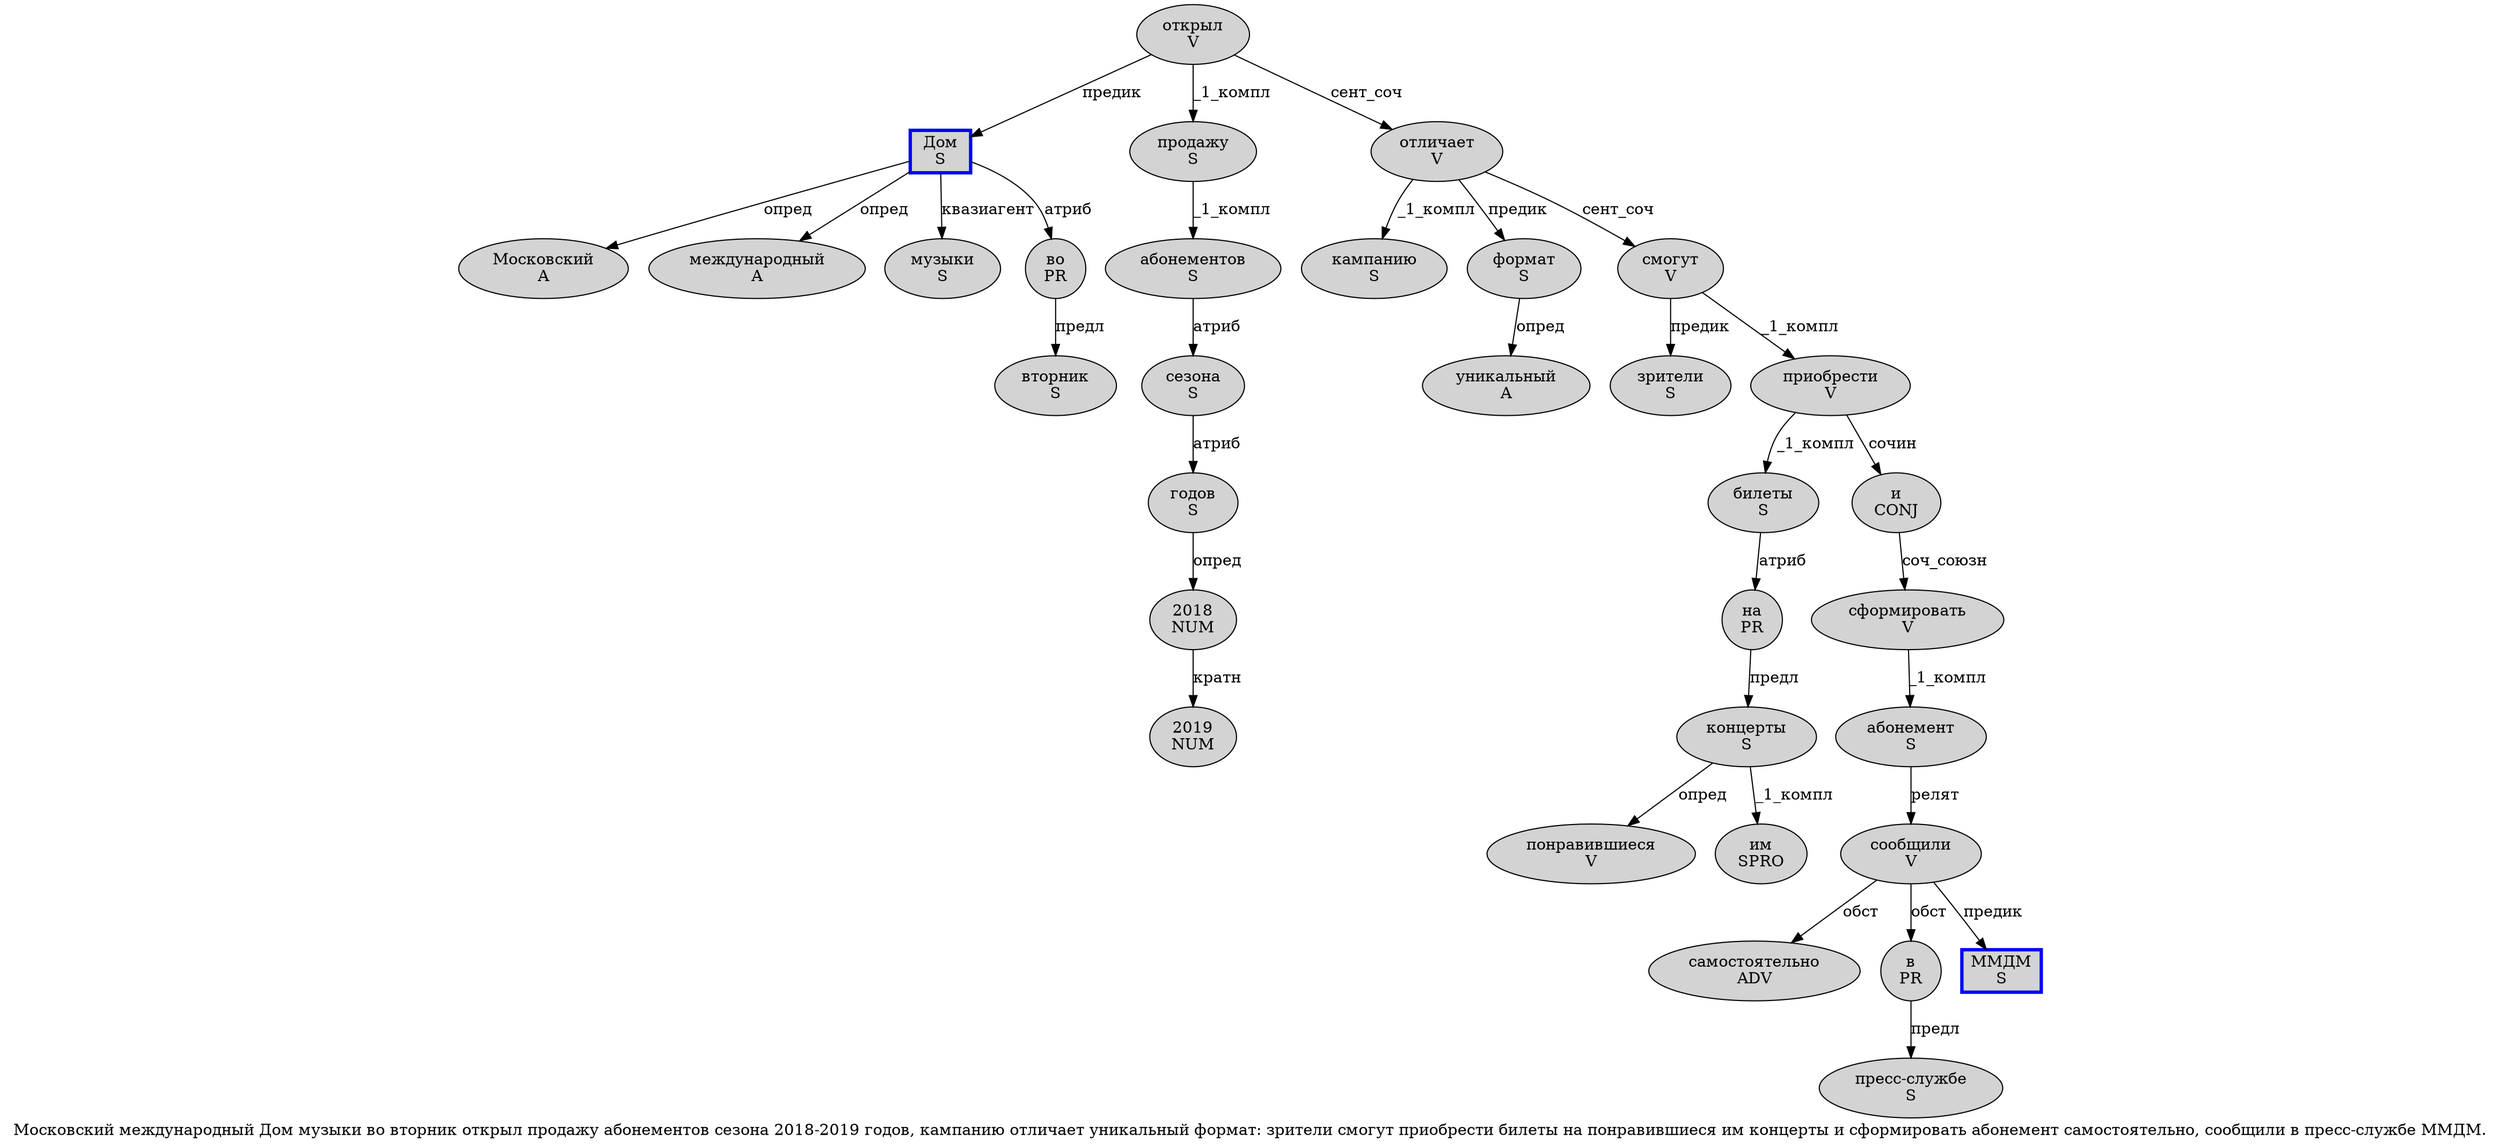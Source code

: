 digraph SENTENCE_942 {
	graph [label="Московский международный Дом музыки во вторник открыл продажу абонементов сезона 2018-2019 годов, кампанию отличает уникальный формат: зрители смогут приобрести билеты на понравившиеся им концерты и сформировать абонемент самостоятельно, сообщили в пресс-службе ММДМ."]
	node [style=filled]
		0 [label="Московский
A" color="" fillcolor=lightgray penwidth=1 shape=ellipse]
		1 [label="международный
A" color="" fillcolor=lightgray penwidth=1 shape=ellipse]
		2 [label="Дом
S" color=blue fillcolor=lightgray penwidth=3 shape=box]
		3 [label="музыки
S" color="" fillcolor=lightgray penwidth=1 shape=ellipse]
		4 [label="во
PR" color="" fillcolor=lightgray penwidth=1 shape=ellipse]
		5 [label="вторник
S" color="" fillcolor=lightgray penwidth=1 shape=ellipse]
		6 [label="открыл
V" color="" fillcolor=lightgray penwidth=1 shape=ellipse]
		7 [label="продажу
S" color="" fillcolor=lightgray penwidth=1 shape=ellipse]
		8 [label="абонементов
S" color="" fillcolor=lightgray penwidth=1 shape=ellipse]
		9 [label="сезона
S" color="" fillcolor=lightgray penwidth=1 shape=ellipse]
		10 [label="2018
NUM" color="" fillcolor=lightgray penwidth=1 shape=ellipse]
		12 [label="2019
NUM" color="" fillcolor=lightgray penwidth=1 shape=ellipse]
		13 [label="годов
S" color="" fillcolor=lightgray penwidth=1 shape=ellipse]
		15 [label="кампанию
S" color="" fillcolor=lightgray penwidth=1 shape=ellipse]
		16 [label="отличает
V" color="" fillcolor=lightgray penwidth=1 shape=ellipse]
		17 [label="уникальный
A" color="" fillcolor=lightgray penwidth=1 shape=ellipse]
		18 [label="формат
S" color="" fillcolor=lightgray penwidth=1 shape=ellipse]
		20 [label="зрители
S" color="" fillcolor=lightgray penwidth=1 shape=ellipse]
		21 [label="смогут
V" color="" fillcolor=lightgray penwidth=1 shape=ellipse]
		22 [label="приобрести
V" color="" fillcolor=lightgray penwidth=1 shape=ellipse]
		23 [label="билеты
S" color="" fillcolor=lightgray penwidth=1 shape=ellipse]
		24 [label="на
PR" color="" fillcolor=lightgray penwidth=1 shape=ellipse]
		25 [label="понравившиеся
V" color="" fillcolor=lightgray penwidth=1 shape=ellipse]
		26 [label="им
SPRO" color="" fillcolor=lightgray penwidth=1 shape=ellipse]
		27 [label="концерты
S" color="" fillcolor=lightgray penwidth=1 shape=ellipse]
		28 [label="и
CONJ" color="" fillcolor=lightgray penwidth=1 shape=ellipse]
		29 [label="сформировать
V" color="" fillcolor=lightgray penwidth=1 shape=ellipse]
		30 [label="абонемент
S" color="" fillcolor=lightgray penwidth=1 shape=ellipse]
		31 [label="самостоятельно
ADV" color="" fillcolor=lightgray penwidth=1 shape=ellipse]
		33 [label="сообщили
V" color="" fillcolor=lightgray penwidth=1 shape=ellipse]
		34 [label="в
PR" color="" fillcolor=lightgray penwidth=1 shape=ellipse]
		35 [label="пресс-службе
S" color="" fillcolor=lightgray penwidth=1 shape=ellipse]
		36 [label="ММДМ
S" color=blue fillcolor=lightgray penwidth=3 shape=box]
			7 -> 8 [label="_1_компл"]
			33 -> 31 [label="обст"]
			33 -> 34 [label="обст"]
			33 -> 36 [label="предик"]
			28 -> 29 [label="соч_союзн"]
			13 -> 10 [label="опред"]
			24 -> 27 [label="предл"]
			23 -> 24 [label="атриб"]
			27 -> 25 [label="опред"]
			27 -> 26 [label="_1_компл"]
			8 -> 9 [label="атриб"]
			22 -> 23 [label="_1_компл"]
			22 -> 28 [label="сочин"]
			4 -> 5 [label="предл"]
			18 -> 17 [label="опред"]
			10 -> 12 [label="кратн"]
			16 -> 15 [label="_1_компл"]
			16 -> 18 [label="предик"]
			16 -> 21 [label="сент_соч"]
			30 -> 33 [label="релят"]
			9 -> 13 [label="атриб"]
			21 -> 20 [label="предик"]
			21 -> 22 [label="_1_компл"]
			29 -> 30 [label="_1_компл"]
			6 -> 2 [label="предик"]
			6 -> 7 [label="_1_компл"]
			6 -> 16 [label="сент_соч"]
			34 -> 35 [label="предл"]
			2 -> 0 [label="опред"]
			2 -> 1 [label="опред"]
			2 -> 3 [label="квазиагент"]
			2 -> 4 [label="атриб"]
}